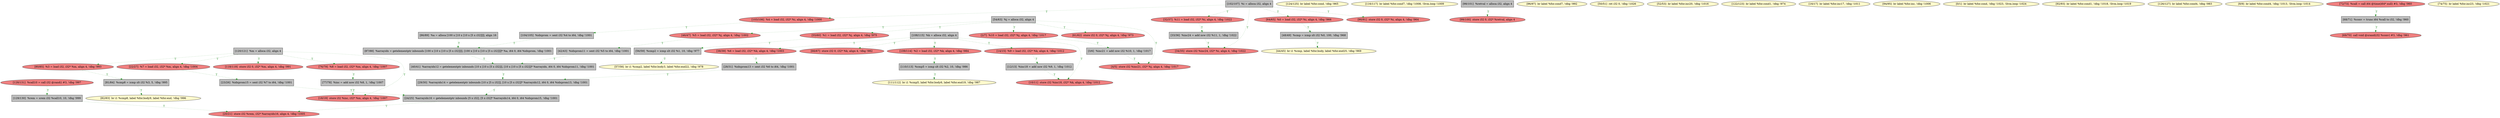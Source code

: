 
digraph G {


node146 [fillcolor=grey,label="[87/88]  %arrayidx = getelementptr inbounds [100 x [10 x [10 x [5 x i32]]]], [100 x [10 x [10 x [5 x i32]]]]* %a, i64 0, i64 %idxprom, !dbg !1001",shape=rectangle,style=filled ]
node145 [fillcolor=grey,label="[24/25]  %arrayidx16 = getelementptr inbounds [5 x i32], [5 x i32]* %arrayidx14, i64 0, i64 %idxprom15, !dbg !1001",shape=rectangle,style=filled ]
node143 [fillcolor=grey,label="[129/130]  %rem = srem i32 %call10, 10, !dbg !999",shape=rectangle,style=filled ]
node142 [fillcolor=lightcoral,label="[128/131]  %call10 = call i32 @rand() #3, !dbg !997",shape=ellipse,style=filled ]
node141 [fillcolor=lemonchiffon,label="[82/83]  br i1 %cmp8, label %for.body9, label %for.end, !dbg !996",shape=ellipse,style=filled ]
node139 [fillcolor=grey,label="[81/84]  %cmp8 = icmp slt i32 %3, 5, !dbg !995",shape=rectangle,style=filled ]
node137 [fillcolor=grey,label="[77/78]  %inc = add nsw i32 %8, 1, !dbg !1007",shape=rectangle,style=filled ]
node135 [fillcolor=lemonchiffon,label="[124/125]  br label %for.cond, !dbg !965",shape=ellipse,style=filled ]
node133 [fillcolor=lemonchiffon,label="[111/112]  br i1 %cmp5, label %for.body6, label %for.end19, !dbg !987",shape=ellipse,style=filled ]
node131 [fillcolor=lightcoral,label="[109/114]  %2 = load i32, i32* %k, align 4, !dbg !984",shape=ellipse,style=filled ]
node130 [fillcolor=grey,label="[120/121]  %m = alloca i32, align 4",shape=rectangle,style=filled ]
node129 [fillcolor=lightcoral,label="[118/119]  store i32 0, i32* %m, align 4, !dbg !991",shape=ellipse,style=filled ]
node128 [fillcolor=lemonchiffon,label="[116/117]  br label %for.cond7, !dbg !1008, !llvm.loop !1009",shape=ellipse,style=filled ]
node125 [fillcolor=grey,label="[108/115]  %k = alloca i32, align 4",shape=rectangle,style=filled ]
node124 [fillcolor=grey,label="[23/26]  %idxprom15 = sext i32 %7 to i64, !dbg !1001",shape=rectangle,style=filled ]
node121 [fillcolor=grey,label="[102/107]  %i = alloca i32, align 4",shape=rectangle,style=filled ]
node119 [fillcolor=grey,label="[98/101]  %retval = alloca i32, align 4",shape=rectangle,style=filled ]
node118 [fillcolor=lightcoral,label="[61/62]  store i32 0, i32* %j, align 4, !dbg !973",shape=ellipse,style=filled ]
node120 [fillcolor=lightcoral,label="[34/35]  store i32 %inc24, i32* %i, align 4, !dbg !1022",shape=ellipse,style=filled ]
node117 [fillcolor=lemonchiffon,label="[96/97]  br label %for.cond7, !dbg !992",shape=ellipse,style=filled ]
node127 [fillcolor=lightcoral,label="[4/5]  store i32 %inc21, i32* %j, align 4, !dbg !1017",shape=ellipse,style=filled ]
node96 [fillcolor=grey,label="[33/36]  %inc24 = add nsw i32 %11, 1, !dbg !1022",shape=rectangle,style=filled ]
node100 [fillcolor=lemonchiffon,label="[50/51]  ret i32 0, !dbg !1026",shape=ellipse,style=filled ]
node94 [fillcolor=grey,label="[40/41]  %arrayidx12 = getelementptr inbounds [10 x [10 x [5 x i32]]], [10 x [10 x [5 x i32]]]* %arrayidx, i64 0, i64 %idxprom11, !dbg !1001",shape=rectangle,style=filled ]
node82 [fillcolor=lightcoral,label="[2/7]  %10 = load i32, i32* %j, align 4, !dbg !1017",shape=ellipse,style=filled ]
node134 [fillcolor=grey,label="[56/59]  %cmp2 = icmp slt i32 %1, 10, !dbg !977",shape=rectangle,style=filled ]
node122 [fillcolor=lightcoral,label="[103/106]  %4 = load i32, i32* %i, align 4, !dbg !1000",shape=ellipse,style=filled ]
node89 [fillcolor=lightcoral,label="[20/21]  store i32 %rem, i32* %arrayidx16, align 4, !dbg !1005",shape=ellipse,style=filled ]
node95 [fillcolor=grey,label="[42/43]  %idxprom11 = sext i32 %5 to i64, !dbg !1001",shape=rectangle,style=filled ]
node98 [fillcolor=lightcoral,label="[46/47]  %5 = load i32, i32* %j, align 4, !dbg !1002",shape=ellipse,style=filled ]
node101 [fillcolor=lemonchiffon,label="[52/53]  br label %for.inc20, !dbg !1016",shape=ellipse,style=filled ]
node126 [fillcolor=lightcoral,label="[55/60]  %1 = load i32, i32* %j, align 4, !dbg !975",shape=ellipse,style=filled ]
node92 [fillcolor=lightcoral,label="[32/37]  %11 = load i32, i32* %i, align 4, !dbg !1022",shape=ellipse,style=filled ]
node132 [fillcolor=lemonchiffon,label="[122/123]  br label %for.cond1, !dbg !974",shape=ellipse,style=filled ]
node104 [fillcolor=lightcoral,label="[66/67]  store i32 0, i32* %k, align 4, !dbg !982",shape=ellipse,style=filled ]
node144 [fillcolor=grey,label="[104/105]  %idxprom = sext i32 %4 to i64, !dbg !1001",shape=rectangle,style=filled ]
node87 [fillcolor=lemonchiffon,label="[16/17]  br label %for.inc17, !dbg !1011",shape=ellipse,style=filled ]
node105 [fillcolor=grey,label="[29/30]  %arrayidx14 = getelementptr inbounds [10 x [5 x i32]], [10 x [5 x i32]]* %arrayidx12, i64 0, i64 %idxprom13, !dbg !1001",shape=rectangle,style=filled ]
node116 [fillcolor=lemonchiffon,label="[94/95]  br label %for.inc, !dbg !1006",shape=ellipse,style=filled ]
node81 [fillcolor=lemonchiffon,label="[0/1]  br label %for.cond, !dbg !1023, !llvm.loop !1024",shape=ellipse,style=filled ]
node136 [fillcolor=grey,label="[110/113]  %cmp5 = icmp slt i32 %2, 10, !dbg !986",shape=rectangle,style=filled ]
node84 [fillcolor=lightcoral,label="[10/11]  store i32 %inc18, i32* %k, align 4, !dbg !1012",shape=ellipse,style=filled ]
node115 [fillcolor=lemonchiffon,label="[92/93]  br label %for.cond1, !dbg !1018, !llvm.loop !1019",shape=ellipse,style=filled ]
node140 [fillcolor=lemonchiffon,label="[126/127]  br label %for.cond4, !dbg !983",shape=ellipse,style=filled ]
node83 [fillcolor=lemonchiffon,label="[8/9]  br label %for.cond4, !dbg !1013, !llvm.loop !1014",shape=ellipse,style=filled ]
node85 [fillcolor=grey,label="[12/13]  %inc18 = add nsw i32 %9, 1, !dbg !1012",shape=rectangle,style=filled ]
node138 [fillcolor=lemonchiffon,label="[57/58]  br i1 %cmp2, label %for.body3, label %for.end22, !dbg !978",shape=ellipse,style=filled ]
node123 [fillcolor=lightcoral,label="[99/100]  store i32 0, i32* %retval, align 4",shape=ellipse,style=filled ]
node90 [fillcolor=lightcoral,label="[22/27]  %7 = load i32, i32* %m, align 4, !dbg !1004",shape=ellipse,style=filled ]
node86 [fillcolor=lightcoral,label="[14/15]  %9 = load i32, i32* %k, align 4, !dbg !1012",shape=ellipse,style=filled ]
node103 [fillcolor=lightcoral,label="[64/65]  %0 = load i32, i32* %i, align 4, !dbg !966",shape=ellipse,style=filled ]
node112 [fillcolor=grey,label="[86/89]  %a = alloca [100 x [10 x [10 x [5 x i32]]]], align 16",shape=rectangle,style=filled ]
node102 [fillcolor=grey,label="[54/63]  %j = alloca i32, align 4",shape=rectangle,style=filled ]
node106 [fillcolor=grey,label="[68/71]  %conv = trunc i64 %call to i32, !dbg !960",shape=rectangle,style=filled ]
node113 [fillcolor=grey,label="[3/6]  %inc21 = add nsw i32 %10, 1, !dbg !1017",shape=rectangle,style=filled ]
node91 [fillcolor=grey,label="[28/31]  %idxprom13 = sext i32 %6 to i64, !dbg !1001",shape=rectangle,style=filled ]
node97 [fillcolor=lemonchiffon,label="[44/45]  br i1 %cmp, label %for.body, label %for.end25, !dbg !969",shape=ellipse,style=filled ]
node107 [fillcolor=lightcoral,label="[72/73]  %call = call i64 @time(i64* null) #3, !dbg !960",shape=ellipse,style=filled ]
node108 [fillcolor=lemonchiffon,label="[74/75]  br label %for.inc23, !dbg !1021",shape=ellipse,style=filled ]
node109 [fillcolor=lightcoral,label="[76/79]  %8 = load i32, i32* %m, align 4, !dbg !1007",shape=ellipse,style=filled ]
node93 [fillcolor=lightcoral,label="[38/39]  %6 = load i32, i32* %k, align 4, !dbg !1003",shape=ellipse,style=filled ]
node88 [fillcolor=lightcoral,label="[18/19]  store i32 %inc, i32* %m, align 4, !dbg !1007",shape=ellipse,style=filled ]
node114 [fillcolor=lightcoral,label="[90/91]  store i32 0, i32* %i, align 4, !dbg !964",shape=ellipse,style=filled ]
node110 [fillcolor=lightcoral,label="[80/85]  %3 = load i32, i32* %m, align 4, !dbg !993",shape=ellipse,style=filled ]
node99 [fillcolor=grey,label="[48/49]  %cmp = icmp slt i32 %0, 100, !dbg !968",shape=rectangle,style=filled ]
node111 [fillcolor=lightcoral,label="[69/70]  call void @srand(i32 %conv) #3, !dbg !961",shape=ellipse,style=filled ]

node125->node86 [style=dotted,color=forestgreen,label="T",fontcolor=forestgreen ]
node119->node123 [style=dotted,color=forestgreen,label="T",fontcolor=forestgreen ]
node124->node145 [style=dotted,color=forestgreen,label="T",fontcolor=forestgreen ]
node121->node114 [style=dotted,color=forestgreen,label="T",fontcolor=forestgreen ]
node122->node144 [style=dotted,color=forestgreen,label="T",fontcolor=forestgreen ]
node125->node84 [style=dotted,color=forestgreen,label="T",fontcolor=forestgreen ]
node113->node127 [style=dotted,color=forestgreen,label="T",fontcolor=forestgreen ]
node110->node139 [style=dotted,color=forestgreen,label="T",fontcolor=forestgreen ]
node107->node106 [style=dotted,color=forestgreen,label="T",fontcolor=forestgreen ]
node137->node88 [style=dotted,color=forestgreen,label="T",fontcolor=forestgreen ]
node103->node99 [style=dotted,color=forestgreen,label="T",fontcolor=forestgreen ]
node134->node138 [style=dotted,color=forestgreen,label="T",fontcolor=forestgreen ]
node130->node110 [style=dotted,color=forestgreen,label="T",fontcolor=forestgreen ]
node126->node134 [style=dotted,color=forestgreen,label="T",fontcolor=forestgreen ]
node144->node146 [style=dotted,color=forestgreen,label="T",fontcolor=forestgreen ]
node131->node136 [style=dotted,color=forestgreen,label="T",fontcolor=forestgreen ]
node130->node109 [style=dotted,color=forestgreen,label="T",fontcolor=forestgreen ]
node130->node90 [style=dotted,color=forestgreen,label="T",fontcolor=forestgreen ]
node125->node93 [style=dotted,color=forestgreen,label="T",fontcolor=forestgreen ]
node143->node89 [style=dotted,color=forestgreen,label="T",fontcolor=forestgreen ]
node130->node129 [style=dotted,color=forestgreen,label="T",fontcolor=forestgreen ]
node121->node120 [style=dotted,color=forestgreen,label="T",fontcolor=forestgreen ]
node145->node89 [style=dotted,color=forestgreen,label="T",fontcolor=forestgreen ]
node86->node85 [style=dotted,color=forestgreen,label="T",fontcolor=forestgreen ]
node102->node118 [style=dotted,color=forestgreen,label="T",fontcolor=forestgreen ]
node142->node143 [style=dotted,color=forestgreen,label="T",fontcolor=forestgreen ]
node139->node141 [style=dotted,color=forestgreen,label="T",fontcolor=forestgreen ]
node102->node127 [style=dotted,color=forestgreen,label="T",fontcolor=forestgreen ]
node85->node84 [style=dotted,color=forestgreen,label="T",fontcolor=forestgreen ]
node136->node133 [style=dotted,color=forestgreen,label="T",fontcolor=forestgreen ]
node121->node122 [style=dotted,color=forestgreen,label="T",fontcolor=forestgreen ]
node95->node94 [style=dotted,color=forestgreen,label="T",fontcolor=forestgreen ]
node125->node104 [style=dotted,color=forestgreen,label="T",fontcolor=forestgreen ]
node102->node82 [style=dotted,color=forestgreen,label="T",fontcolor=forestgreen ]
node125->node131 [style=dotted,color=forestgreen,label="T",fontcolor=forestgreen ]
node98->node95 [style=dotted,color=forestgreen,label="T",fontcolor=forestgreen ]
node91->node105 [style=dotted,color=forestgreen,label="T",fontcolor=forestgreen ]
node92->node96 [style=dotted,color=forestgreen,label="T",fontcolor=forestgreen ]
node93->node91 [style=dotted,color=forestgreen,label="T",fontcolor=forestgreen ]
node82->node113 [style=dotted,color=forestgreen,label="T",fontcolor=forestgreen ]
node109->node137 [style=dotted,color=forestgreen,label="T",fontcolor=forestgreen ]
node102->node126 [style=dotted,color=forestgreen,label="T",fontcolor=forestgreen ]
node121->node103 [style=dotted,color=forestgreen,label="T",fontcolor=forestgreen ]
node105->node145 [style=dotted,color=forestgreen,label="T",fontcolor=forestgreen ]
node106->node111 [style=dotted,color=forestgreen,label="T",fontcolor=forestgreen ]
node99->node97 [style=dotted,color=forestgreen,label="T",fontcolor=forestgreen ]
node130->node88 [style=dotted,color=forestgreen,label="T",fontcolor=forestgreen ]
node96->node120 [style=dotted,color=forestgreen,label="T",fontcolor=forestgreen ]
node102->node98 [style=dotted,color=forestgreen,label="T",fontcolor=forestgreen ]
node121->node92 [style=dotted,color=forestgreen,label="T",fontcolor=forestgreen ]
node94->node105 [style=dotted,color=forestgreen,label="T",fontcolor=forestgreen ]
node112->node146 [style=dotted,color=forestgreen,label="T",fontcolor=forestgreen ]
node146->node94 [style=dotted,color=forestgreen,label="T",fontcolor=forestgreen ]
node90->node124 [style=dotted,color=forestgreen,label="T",fontcolor=forestgreen ]


}
